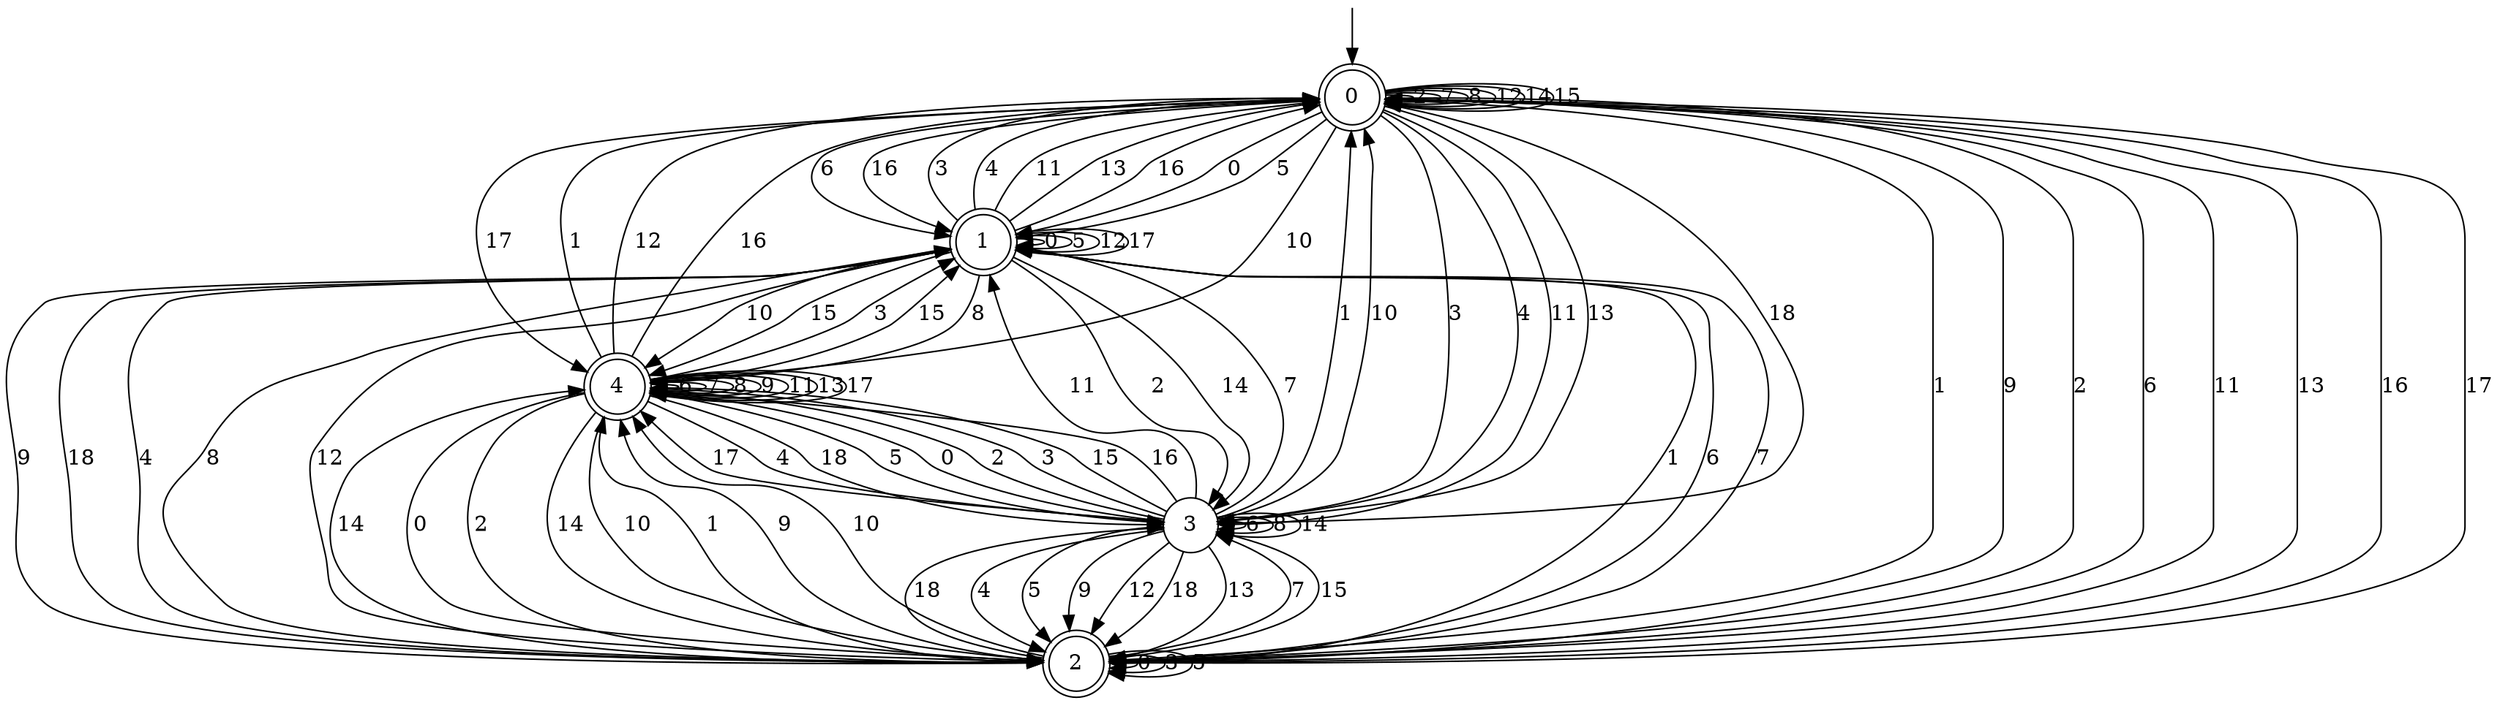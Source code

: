 digraph g {

	s0 [shape="doublecircle" label="0"];
	s1 [shape="doublecircle" label="1"];
	s2 [shape="doublecircle" label="2"];
	s3 [shape="circle" label="3"];
	s4 [shape="doublecircle" label="4"];
	s0 -> s1 [label="0"];
	s0 -> s2 [label="1"];
	s0 -> s0 [label="2"];
	s0 -> s3 [label="3"];
	s0 -> s3 [label="4"];
	s0 -> s1 [label="5"];
	s0 -> s1 [label="6"];
	s0 -> s0 [label="7"];
	s0 -> s0 [label="8"];
	s0 -> s2 [label="9"];
	s0 -> s4 [label="10"];
	s0 -> s3 [label="11"];
	s0 -> s0 [label="12"];
	s0 -> s3 [label="13"];
	s0 -> s0 [label="14"];
	s0 -> s0 [label="15"];
	s0 -> s1 [label="16"];
	s0 -> s4 [label="17"];
	s0 -> s3 [label="18"];
	s1 -> s1 [label="0"];
	s1 -> s2 [label="1"];
	s1 -> s3 [label="2"];
	s1 -> s0 [label="3"];
	s1 -> s0 [label="4"];
	s1 -> s1 [label="5"];
	s1 -> s2 [label="6"];
	s1 -> s2 [label="7"];
	s1 -> s4 [label="8"];
	s1 -> s2 [label="9"];
	s1 -> s4 [label="10"];
	s1 -> s0 [label="11"];
	s1 -> s1 [label="12"];
	s1 -> s0 [label="13"];
	s1 -> s3 [label="14"];
	s1 -> s4 [label="15"];
	s1 -> s0 [label="16"];
	s1 -> s1 [label="17"];
	s1 -> s2 [label="18"];
	s2 -> s2 [label="0"];
	s2 -> s4 [label="1"];
	s2 -> s0 [label="2"];
	s2 -> s2 [label="3"];
	s2 -> s1 [label="4"];
	s2 -> s2 [label="5"];
	s2 -> s0 [label="6"];
	s2 -> s3 [label="7"];
	s2 -> s1 [label="8"];
	s2 -> s4 [label="9"];
	s2 -> s4 [label="10"];
	s2 -> s0 [label="11"];
	s2 -> s1 [label="12"];
	s2 -> s0 [label="13"];
	s2 -> s4 [label="14"];
	s2 -> s3 [label="15"];
	s2 -> s0 [label="16"];
	s2 -> s0 [label="17"];
	s2 -> s3 [label="18"];
	s3 -> s4 [label="0"];
	s3 -> s0 [label="1"];
	s3 -> s4 [label="2"];
	s3 -> s4 [label="3"];
	s3 -> s2 [label="4"];
	s3 -> s2 [label="5"];
	s3 -> s3 [label="6"];
	s3 -> s1 [label="7"];
	s3 -> s3 [label="8"];
	s3 -> s2 [label="9"];
	s3 -> s0 [label="10"];
	s3 -> s1 [label="11"];
	s3 -> s2 [label="12"];
	s3 -> s2 [label="13"];
	s3 -> s3 [label="14"];
	s3 -> s4 [label="15"];
	s3 -> s4 [label="16"];
	s3 -> s4 [label="17"];
	s3 -> s2 [label="18"];
	s4 -> s2 [label="0"];
	s4 -> s0 [label="1"];
	s4 -> s2 [label="2"];
	s4 -> s1 [label="3"];
	s4 -> s3 [label="4"];
	s4 -> s3 [label="5"];
	s4 -> s4 [label="6"];
	s4 -> s4 [label="7"];
	s4 -> s4 [label="8"];
	s4 -> s4 [label="9"];
	s4 -> s2 [label="10"];
	s4 -> s4 [label="11"];
	s4 -> s0 [label="12"];
	s4 -> s4 [label="13"];
	s4 -> s2 [label="14"];
	s4 -> s1 [label="15"];
	s4 -> s0 [label="16"];
	s4 -> s4 [label="17"];
	s4 -> s3 [label="18"];

__start0 [label="" shape="none" width="0" height="0"];
__start0 -> s0;

}
